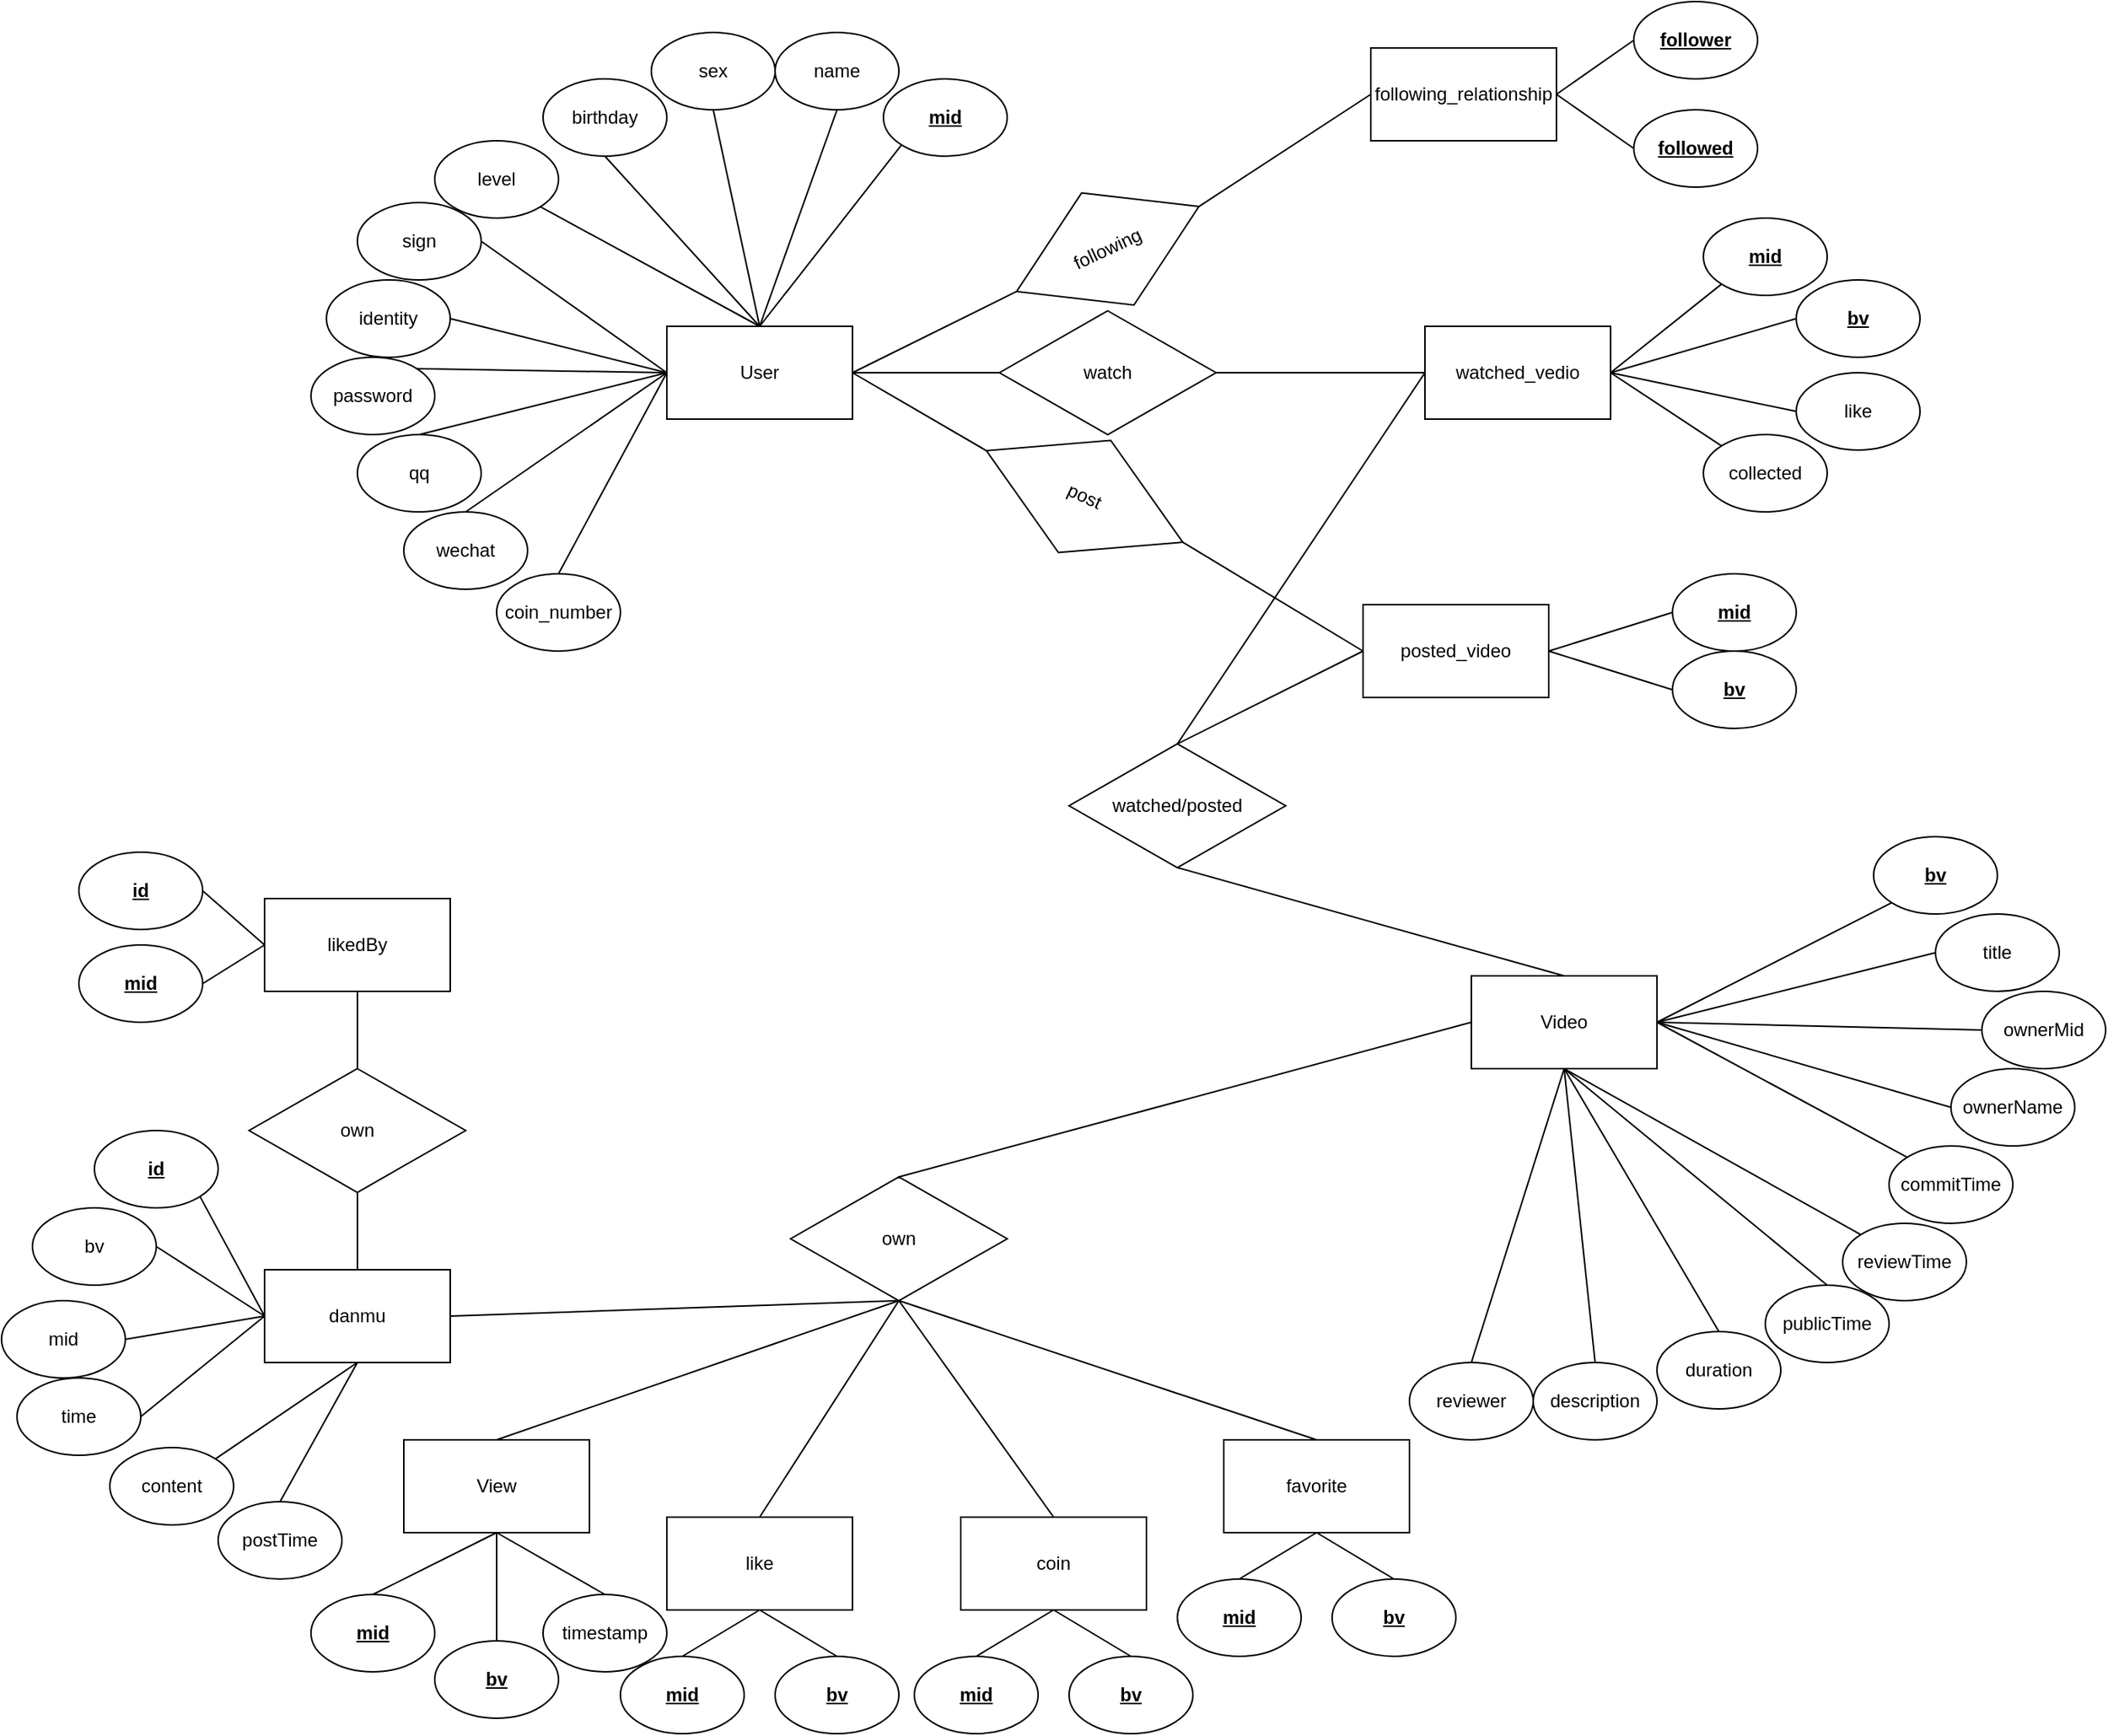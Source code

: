 <mxfile version="22.1.7" type="github">
  <diagram id="R2lEEEUBdFMjLlhIrx00" name="Page-1">
    <mxGraphModel dx="2311" dy="1730" grid="1" gridSize="10" guides="1" tooltips="1" connect="1" arrows="1" fold="1" page="1" pageScale="1" pageWidth="850" pageHeight="1100" math="0" shadow="0" extFonts="Permanent Marker^https://fonts.googleapis.com/css?family=Permanent+Marker">
      <root>
        <mxCell id="0" />
        <mxCell id="1" parent="0" />
        <mxCell id="bVzP4BpmjJLJU32e2Kec-34" value="User" style="rounded=0;whiteSpace=wrap;html=1;" parent="1" vertex="1">
          <mxGeometry x="130" y="160" width="120" height="60" as="geometry" />
        </mxCell>
        <mxCell id="bVzP4BpmjJLJU32e2Kec-35" value="&lt;b&gt;&lt;u&gt;mid&lt;/u&gt;&lt;/b&gt;" style="ellipse;whiteSpace=wrap;html=1;" parent="1" vertex="1">
          <mxGeometry x="270" width="80" height="50" as="geometry" />
        </mxCell>
        <mxCell id="bVzP4BpmjJLJU32e2Kec-36" value="sex" style="ellipse;whiteSpace=wrap;html=1;" parent="1" vertex="1">
          <mxGeometry x="120" y="-30" width="80" height="50" as="geometry" />
        </mxCell>
        <mxCell id="bVzP4BpmjJLJU32e2Kec-37" value="birthday" style="ellipse;whiteSpace=wrap;html=1;" parent="1" vertex="1">
          <mxGeometry x="50" width="80" height="50" as="geometry" />
        </mxCell>
        <mxCell id="bVzP4BpmjJLJU32e2Kec-39" value="level" style="ellipse;whiteSpace=wrap;html=1;" parent="1" vertex="1">
          <mxGeometry x="-20" y="40" width="80" height="50" as="geometry" />
        </mxCell>
        <mxCell id="bVzP4BpmjJLJU32e2Kec-40" value="sign" style="ellipse;whiteSpace=wrap;html=1;" parent="1" vertex="1">
          <mxGeometry x="-70" y="80" width="80" height="50" as="geometry" />
        </mxCell>
        <mxCell id="bVzP4BpmjJLJU32e2Kec-42" value="identity" style="ellipse;whiteSpace=wrap;html=1;" parent="1" vertex="1">
          <mxGeometry x="-90" y="130" width="80" height="50" as="geometry" />
        </mxCell>
        <mxCell id="bVzP4BpmjJLJU32e2Kec-43" value="password" style="ellipse;whiteSpace=wrap;html=1;" parent="1" vertex="1">
          <mxGeometry x="-100" y="180" width="80" height="50" as="geometry" />
        </mxCell>
        <mxCell id="bVzP4BpmjJLJU32e2Kec-44" value="name" style="ellipse;whiteSpace=wrap;html=1;" parent="1" vertex="1">
          <mxGeometry x="200" y="-30" width="80" height="50" as="geometry" />
        </mxCell>
        <mxCell id="bVzP4BpmjJLJU32e2Kec-45" value="qq" style="ellipse;whiteSpace=wrap;html=1;" parent="1" vertex="1">
          <mxGeometry x="-70" y="230" width="80" height="50" as="geometry" />
        </mxCell>
        <mxCell id="bVzP4BpmjJLJU32e2Kec-46" value="" style="endArrow=none;html=1;rounded=0;exitX=0.5;exitY=0;exitDx=0;exitDy=0;entryX=0;entryY=1;entryDx=0;entryDy=0;" parent="1" source="bVzP4BpmjJLJU32e2Kec-34" target="bVzP4BpmjJLJU32e2Kec-35" edge="1">
          <mxGeometry width="50" height="50" relative="1" as="geometry">
            <mxPoint x="210" y="120" as="sourcePoint" />
            <mxPoint x="260" y="70" as="targetPoint" />
          </mxGeometry>
        </mxCell>
        <mxCell id="bVzP4BpmjJLJU32e2Kec-47" value="" style="endArrow=none;html=1;rounded=0;entryX=0.5;entryY=1;entryDx=0;entryDy=0;exitX=0.5;exitY=0;exitDx=0;exitDy=0;" parent="1" source="bVzP4BpmjJLJU32e2Kec-34" target="bVzP4BpmjJLJU32e2Kec-36" edge="1">
          <mxGeometry width="50" height="50" relative="1" as="geometry">
            <mxPoint x="180" y="150" as="sourcePoint" />
            <mxPoint x="270" y="80" as="targetPoint" />
          </mxGeometry>
        </mxCell>
        <mxCell id="bVzP4BpmjJLJU32e2Kec-48" value="" style="endArrow=none;html=1;rounded=0;exitX=0.5;exitY=0;exitDx=0;exitDy=0;entryX=0.5;entryY=1;entryDx=0;entryDy=0;" parent="1" source="bVzP4BpmjJLJU32e2Kec-34" target="bVzP4BpmjJLJU32e2Kec-37" edge="1">
          <mxGeometry width="50" height="50" relative="1" as="geometry">
            <mxPoint x="200" y="170" as="sourcePoint" />
            <mxPoint x="280" y="90" as="targetPoint" />
          </mxGeometry>
        </mxCell>
        <mxCell id="bVzP4BpmjJLJU32e2Kec-49" value="" style="endArrow=none;html=1;rounded=0;entryX=1;entryY=1;entryDx=0;entryDy=0;exitX=0.5;exitY=0;exitDx=0;exitDy=0;" parent="1" source="bVzP4BpmjJLJU32e2Kec-34" target="bVzP4BpmjJLJU32e2Kec-39" edge="1">
          <mxGeometry width="50" height="50" relative="1" as="geometry">
            <mxPoint x="180" y="150" as="sourcePoint" />
            <mxPoint x="290" y="100" as="targetPoint" />
          </mxGeometry>
        </mxCell>
        <mxCell id="bVzP4BpmjJLJU32e2Kec-50" value="" style="endArrow=none;html=1;rounded=0;exitX=0;exitY=0.5;exitDx=0;exitDy=0;entryX=1;entryY=0.5;entryDx=0;entryDy=0;" parent="1" source="bVzP4BpmjJLJU32e2Kec-34" target="bVzP4BpmjJLJU32e2Kec-40" edge="1">
          <mxGeometry width="50" height="50" relative="1" as="geometry">
            <mxPoint x="220" y="190" as="sourcePoint" />
            <mxPoint x="300" y="110" as="targetPoint" />
          </mxGeometry>
        </mxCell>
        <mxCell id="bVzP4BpmjJLJU32e2Kec-52" value="" style="endArrow=none;html=1;rounded=0;exitX=1;exitY=0.5;exitDx=0;exitDy=0;entryX=0;entryY=0.5;entryDx=0;entryDy=0;" parent="1" source="bVzP4BpmjJLJU32e2Kec-42" target="bVzP4BpmjJLJU32e2Kec-34" edge="1">
          <mxGeometry width="50" height="50" relative="1" as="geometry">
            <mxPoint x="240" y="210" as="sourcePoint" />
            <mxPoint x="320" y="130" as="targetPoint" />
          </mxGeometry>
        </mxCell>
        <mxCell id="bVzP4BpmjJLJU32e2Kec-53" value="" style="endArrow=none;html=1;rounded=0;exitX=1;exitY=0;exitDx=0;exitDy=0;entryX=0;entryY=0.5;entryDx=0;entryDy=0;" parent="1" source="bVzP4BpmjJLJU32e2Kec-43" target="bVzP4BpmjJLJU32e2Kec-34" edge="1">
          <mxGeometry width="50" height="50" relative="1" as="geometry">
            <mxPoint x="250" y="220" as="sourcePoint" />
            <mxPoint x="330" y="140" as="targetPoint" />
          </mxGeometry>
        </mxCell>
        <mxCell id="bVzP4BpmjJLJU32e2Kec-54" value="" style="endArrow=none;html=1;rounded=0;exitX=0.5;exitY=1;exitDx=0;exitDy=0;entryX=0.5;entryY=0;entryDx=0;entryDy=0;" parent="1" source="bVzP4BpmjJLJU32e2Kec-44" target="bVzP4BpmjJLJU32e2Kec-34" edge="1">
          <mxGeometry width="50" height="50" relative="1" as="geometry">
            <mxPoint x="260" y="230" as="sourcePoint" />
            <mxPoint x="180" y="150" as="targetPoint" />
          </mxGeometry>
        </mxCell>
        <mxCell id="bVzP4BpmjJLJU32e2Kec-55" value="" style="endArrow=none;html=1;rounded=0;exitX=0.5;exitY=0;exitDx=0;exitDy=0;entryX=0;entryY=0.5;entryDx=0;entryDy=0;" parent="1" source="bVzP4BpmjJLJU32e2Kec-45" target="bVzP4BpmjJLJU32e2Kec-34" edge="1">
          <mxGeometry width="50" height="50" relative="1" as="geometry">
            <mxPoint x="270" y="240" as="sourcePoint" />
            <mxPoint x="350" y="160" as="targetPoint" />
          </mxGeometry>
        </mxCell>
        <mxCell id="bVzP4BpmjJLJU32e2Kec-56" value="wechat" style="ellipse;whiteSpace=wrap;html=1;" parent="1" vertex="1">
          <mxGeometry x="-40" y="280" width="80" height="50" as="geometry" />
        </mxCell>
        <mxCell id="bVzP4BpmjJLJU32e2Kec-58" value="" style="endArrow=none;html=1;rounded=0;exitX=0.5;exitY=0;exitDx=0;exitDy=0;entryX=0;entryY=0.5;entryDx=0;entryDy=0;" parent="1" source="bVzP4BpmjJLJU32e2Kec-56" target="bVzP4BpmjJLJU32e2Kec-34" edge="1">
          <mxGeometry width="50" height="50" relative="1" as="geometry">
            <mxPoint y="290" as="sourcePoint" />
            <mxPoint x="130" y="190" as="targetPoint" />
          </mxGeometry>
        </mxCell>
        <mxCell id="bVzP4BpmjJLJU32e2Kec-73" value="coin_number" style="ellipse;whiteSpace=wrap;html=1;" parent="1" vertex="1">
          <mxGeometry x="20" y="320" width="80" height="50" as="geometry" />
        </mxCell>
        <mxCell id="bVzP4BpmjJLJU32e2Kec-92" value="" style="endArrow=none;html=1;rounded=0;entryX=0.5;entryY=0;entryDx=0;entryDy=0;exitX=0;exitY=0.5;exitDx=0;exitDy=0;" parent="1" source="bVzP4BpmjJLJU32e2Kec-34" target="bVzP4BpmjJLJU32e2Kec-73" edge="1">
          <mxGeometry width="50" height="50" relative="1" as="geometry">
            <mxPoint x="150" y="240" as="sourcePoint" />
            <mxPoint x="300" y="360" as="targetPoint" />
          </mxGeometry>
        </mxCell>
        <mxCell id="bVzP4BpmjJLJU32e2Kec-101" value="following" style="rhombus;whiteSpace=wrap;html=1;rotation=-25;" parent="1" vertex="1">
          <mxGeometry x="350" y="70" width="130" height="80" as="geometry" />
        </mxCell>
        <mxCell id="bVzP4BpmjJLJU32e2Kec-102" value="" style="endArrow=none;html=1;rounded=0;entryX=0;entryY=0.5;entryDx=0;entryDy=0;exitX=1;exitY=0.5;exitDx=0;exitDy=0;" parent="1" source="bVzP4BpmjJLJU32e2Kec-34" target="bVzP4BpmjJLJU32e2Kec-101" edge="1">
          <mxGeometry width="50" height="50" relative="1" as="geometry">
            <mxPoint x="340" y="340" as="sourcePoint" />
            <mxPoint x="390" y="290" as="targetPoint" />
          </mxGeometry>
        </mxCell>
        <mxCell id="bVzP4BpmjJLJU32e2Kec-120" value="Video" style="rounded=0;whiteSpace=wrap;html=1;" parent="1" vertex="1">
          <mxGeometry x="650" y="580" width="120" height="60" as="geometry" />
        </mxCell>
        <mxCell id="bVzP4BpmjJLJU32e2Kec-121" value="&lt;b&gt;&lt;u&gt;bv&lt;/u&gt;&lt;/b&gt;" style="ellipse;whiteSpace=wrap;html=1;" parent="1" vertex="1">
          <mxGeometry x="910" y="490" width="80" height="50" as="geometry" />
        </mxCell>
        <mxCell id="bVzP4BpmjJLJU32e2Kec-122" value="ownerMid" style="ellipse;whiteSpace=wrap;html=1;" parent="1" vertex="1">
          <mxGeometry x="980" y="590" width="80" height="50" as="geometry" />
        </mxCell>
        <mxCell id="bVzP4BpmjJLJU32e2Kec-123" value="ownerName" style="ellipse;whiteSpace=wrap;html=1;" parent="1" vertex="1">
          <mxGeometry x="960" y="640" width="80" height="50" as="geometry" />
        </mxCell>
        <mxCell id="bVzP4BpmjJLJU32e2Kec-124" value="commitTime" style="ellipse;whiteSpace=wrap;html=1;" parent="1" vertex="1">
          <mxGeometry x="920" y="690" width="80" height="50" as="geometry" />
        </mxCell>
        <mxCell id="bVzP4BpmjJLJU32e2Kec-125" value="reviewTime" style="ellipse;whiteSpace=wrap;html=1;" parent="1" vertex="1">
          <mxGeometry x="890" y="740" width="80" height="50" as="geometry" />
        </mxCell>
        <mxCell id="bVzP4BpmjJLJU32e2Kec-126" value="publicTime" style="ellipse;whiteSpace=wrap;html=1;" parent="1" vertex="1">
          <mxGeometry x="840" y="780" width="80" height="50" as="geometry" />
        </mxCell>
        <mxCell id="bVzP4BpmjJLJU32e2Kec-128" value="title" style="ellipse;whiteSpace=wrap;html=1;" parent="1" vertex="1">
          <mxGeometry x="950" y="540" width="80" height="50" as="geometry" />
        </mxCell>
        <mxCell id="bVzP4BpmjJLJU32e2Kec-130" value="" style="endArrow=none;html=1;rounded=0;exitX=1;exitY=0.5;exitDx=0;exitDy=0;entryX=0;entryY=1;entryDx=0;entryDy=0;" parent="1" source="bVzP4BpmjJLJU32e2Kec-120" target="bVzP4BpmjJLJU32e2Kec-121" edge="1">
          <mxGeometry width="50" height="50" relative="1" as="geometry">
            <mxPoint x="730" y="540" as="sourcePoint" />
            <mxPoint x="780" y="490" as="targetPoint" />
          </mxGeometry>
        </mxCell>
        <mxCell id="bVzP4BpmjJLJU32e2Kec-131" value="" style="endArrow=none;html=1;rounded=0;entryX=0;entryY=0.5;entryDx=0;entryDy=0;exitX=1;exitY=0.5;exitDx=0;exitDy=0;" parent="1" source="bVzP4BpmjJLJU32e2Kec-120" target="bVzP4BpmjJLJU32e2Kec-122" edge="1">
          <mxGeometry width="50" height="50" relative="1" as="geometry">
            <mxPoint x="700" y="570" as="sourcePoint" />
            <mxPoint x="790" y="500" as="targetPoint" />
          </mxGeometry>
        </mxCell>
        <mxCell id="bVzP4BpmjJLJU32e2Kec-132" value="" style="endArrow=none;html=1;rounded=0;exitX=1;exitY=0.5;exitDx=0;exitDy=0;entryX=0;entryY=0.5;entryDx=0;entryDy=0;" parent="1" source="bVzP4BpmjJLJU32e2Kec-120" target="bVzP4BpmjJLJU32e2Kec-123" edge="1">
          <mxGeometry width="50" height="50" relative="1" as="geometry">
            <mxPoint x="720" y="590" as="sourcePoint" />
            <mxPoint x="800" y="510" as="targetPoint" />
          </mxGeometry>
        </mxCell>
        <mxCell id="bVzP4BpmjJLJU32e2Kec-133" value="" style="endArrow=none;html=1;rounded=0;entryX=0;entryY=0;entryDx=0;entryDy=0;exitX=1;exitY=0.5;exitDx=0;exitDy=0;" parent="1" source="bVzP4BpmjJLJU32e2Kec-120" target="bVzP4BpmjJLJU32e2Kec-124" edge="1">
          <mxGeometry width="50" height="50" relative="1" as="geometry">
            <mxPoint x="700" y="570" as="sourcePoint" />
            <mxPoint x="810" y="520" as="targetPoint" />
          </mxGeometry>
        </mxCell>
        <mxCell id="bVzP4BpmjJLJU32e2Kec-134" value="" style="endArrow=none;html=1;rounded=0;exitX=0.5;exitY=1;exitDx=0;exitDy=0;entryX=0;entryY=0;entryDx=0;entryDy=0;" parent="1" source="bVzP4BpmjJLJU32e2Kec-120" target="bVzP4BpmjJLJU32e2Kec-125" edge="1">
          <mxGeometry width="50" height="50" relative="1" as="geometry">
            <mxPoint x="740" y="610" as="sourcePoint" />
            <mxPoint x="820" y="530" as="targetPoint" />
          </mxGeometry>
        </mxCell>
        <mxCell id="bVzP4BpmjJLJU32e2Kec-135" value="" style="endArrow=none;html=1;rounded=0;exitX=0.5;exitY=0;exitDx=0;exitDy=0;entryX=0.5;entryY=1;entryDx=0;entryDy=0;" parent="1" source="bVzP4BpmjJLJU32e2Kec-126" target="bVzP4BpmjJLJU32e2Kec-120" edge="1">
          <mxGeometry width="50" height="50" relative="1" as="geometry">
            <mxPoint x="760" y="630" as="sourcePoint" />
            <mxPoint x="840" y="550" as="targetPoint" />
          </mxGeometry>
        </mxCell>
        <mxCell id="bVzP4BpmjJLJU32e2Kec-137" value="" style="endArrow=none;html=1;rounded=0;exitX=0;exitY=0.5;exitDx=0;exitDy=0;entryX=1;entryY=0.5;entryDx=0;entryDy=0;" parent="1" source="bVzP4BpmjJLJU32e2Kec-128" target="bVzP4BpmjJLJU32e2Kec-120" edge="1">
          <mxGeometry width="50" height="50" relative="1" as="geometry">
            <mxPoint x="780" y="650" as="sourcePoint" />
            <mxPoint x="700" y="570" as="targetPoint" />
          </mxGeometry>
        </mxCell>
        <mxCell id="bVzP4BpmjJLJU32e2Kec-141" value="reviewer" style="ellipse;whiteSpace=wrap;html=1;" parent="1" vertex="1">
          <mxGeometry x="610" y="830" width="80" height="50" as="geometry" />
        </mxCell>
        <mxCell id="bVzP4BpmjJLJU32e2Kec-144" value="description" style="ellipse;whiteSpace=wrap;html=1;" parent="1" vertex="1">
          <mxGeometry x="690" y="830" width="80" height="50" as="geometry" />
        </mxCell>
        <mxCell id="bVzP4BpmjJLJU32e2Kec-145" value="duration" style="ellipse;whiteSpace=wrap;html=1;" parent="1" vertex="1">
          <mxGeometry x="770" y="810" width="80" height="50" as="geometry" />
        </mxCell>
        <mxCell id="bVzP4BpmjJLJU32e2Kec-146" value="" style="endArrow=none;html=1;rounded=0;entryX=0.5;entryY=0;entryDx=0;entryDy=0;exitX=0.5;exitY=1;exitDx=0;exitDy=0;" parent="1" source="bVzP4BpmjJLJU32e2Kec-120" target="bVzP4BpmjJLJU32e2Kec-144" edge="1">
          <mxGeometry width="50" height="50" relative="1" as="geometry">
            <mxPoint x="1150" y="870" as="sourcePoint" />
            <mxPoint x="1080" y="800" as="targetPoint" />
          </mxGeometry>
        </mxCell>
        <mxCell id="bVzP4BpmjJLJU32e2Kec-149" value="" style="endArrow=none;html=1;rounded=0;entryX=0.5;entryY=0;entryDx=0;entryDy=0;exitX=0.5;exitY=1;exitDx=0;exitDy=0;" parent="1" source="bVzP4BpmjJLJU32e2Kec-120" target="bVzP4BpmjJLJU32e2Kec-141" edge="1">
          <mxGeometry width="50" height="50" relative="1" as="geometry">
            <mxPoint x="670" y="660" as="sourcePoint" />
            <mxPoint x="820" y="780" as="targetPoint" />
          </mxGeometry>
        </mxCell>
        <mxCell id="bVzP4BpmjJLJU32e2Kec-150" value="" style="endArrow=none;html=1;rounded=0;entryX=0.5;entryY=0;entryDx=0;entryDy=0;exitX=0.5;exitY=1;exitDx=0;exitDy=0;" parent="1" source="bVzP4BpmjJLJU32e2Kec-120" target="bVzP4BpmjJLJU32e2Kec-145" edge="1">
          <mxGeometry width="50" height="50" relative="1" as="geometry">
            <mxPoint x="760" y="615" as="sourcePoint" />
            <mxPoint x="900" y="770" as="targetPoint" />
          </mxGeometry>
        </mxCell>
        <mxCell id="bVzP4BpmjJLJU32e2Kec-153" value="coin" style="rounded=0;whiteSpace=wrap;html=1;" parent="1" vertex="1">
          <mxGeometry x="320" y="930" width="120" height="60" as="geometry" />
        </mxCell>
        <mxCell id="bVzP4BpmjJLJU32e2Kec-156" value="&lt;b&gt;&lt;u&gt;bv&lt;/u&gt;&lt;/b&gt;" style="ellipse;whiteSpace=wrap;html=1;" parent="1" vertex="1">
          <mxGeometry x="390" y="1020" width="80" height="50" as="geometry" />
        </mxCell>
        <mxCell id="bVzP4BpmjJLJU32e2Kec-157" value="&lt;b&gt;&lt;u&gt;mid&lt;/u&gt;&lt;/b&gt;" style="ellipse;whiteSpace=wrap;html=1;" parent="1" vertex="1">
          <mxGeometry x="290" y="1020" width="80" height="50" as="geometry" />
        </mxCell>
        <mxCell id="bVzP4BpmjJLJU32e2Kec-158" value="" style="endArrow=none;html=1;rounded=0;entryX=0.5;entryY=1;entryDx=0;entryDy=0;exitX=0.5;exitY=0;exitDx=0;exitDy=0;" parent="1" source="bVzP4BpmjJLJU32e2Kec-157" target="bVzP4BpmjJLJU32e2Kec-153" edge="1">
          <mxGeometry width="50" height="50" relative="1" as="geometry">
            <mxPoint x="420" y="870" as="sourcePoint" />
            <mxPoint x="470" y="820" as="targetPoint" />
          </mxGeometry>
        </mxCell>
        <mxCell id="bVzP4BpmjJLJU32e2Kec-159" value="" style="endArrow=none;html=1;rounded=0;entryX=0.5;entryY=0;entryDx=0;entryDy=0;exitX=0.5;exitY=1;exitDx=0;exitDy=0;" parent="1" source="bVzP4BpmjJLJU32e2Kec-153" target="bVzP4BpmjJLJU32e2Kec-156" edge="1">
          <mxGeometry width="50" height="50" relative="1" as="geometry">
            <mxPoint x="420" y="870" as="sourcePoint" />
            <mxPoint x="470" y="820" as="targetPoint" />
          </mxGeometry>
        </mxCell>
        <mxCell id="bVzP4BpmjJLJU32e2Kec-160" value="like" style="rounded=0;whiteSpace=wrap;html=1;" parent="1" vertex="1">
          <mxGeometry x="130" y="930" width="120" height="60" as="geometry" />
        </mxCell>
        <mxCell id="bVzP4BpmjJLJU32e2Kec-161" value="&lt;b&gt;&lt;u&gt;bv&lt;/u&gt;&lt;/b&gt;" style="ellipse;whiteSpace=wrap;html=1;" parent="1" vertex="1">
          <mxGeometry x="200" y="1020" width="80" height="50" as="geometry" />
        </mxCell>
        <mxCell id="bVzP4BpmjJLJU32e2Kec-162" value="&lt;b&gt;&lt;u&gt;mid&lt;/u&gt;&lt;/b&gt;" style="ellipse;whiteSpace=wrap;html=1;" parent="1" vertex="1">
          <mxGeometry x="100" y="1020" width="80" height="50" as="geometry" />
        </mxCell>
        <mxCell id="bVzP4BpmjJLJU32e2Kec-163" value="" style="endArrow=none;html=1;rounded=0;entryX=0.5;entryY=1;entryDx=0;entryDy=0;exitX=0.5;exitY=0;exitDx=0;exitDy=0;" parent="1" source="bVzP4BpmjJLJU32e2Kec-162" target="bVzP4BpmjJLJU32e2Kec-160" edge="1">
          <mxGeometry width="50" height="50" relative="1" as="geometry">
            <mxPoint x="230" y="870" as="sourcePoint" />
            <mxPoint x="280" y="820" as="targetPoint" />
          </mxGeometry>
        </mxCell>
        <mxCell id="bVzP4BpmjJLJU32e2Kec-164" value="" style="endArrow=none;html=1;rounded=0;entryX=0.5;entryY=0;entryDx=0;entryDy=0;exitX=0.5;exitY=1;exitDx=0;exitDy=0;" parent="1" source="bVzP4BpmjJLJU32e2Kec-160" target="bVzP4BpmjJLJU32e2Kec-161" edge="1">
          <mxGeometry width="50" height="50" relative="1" as="geometry">
            <mxPoint x="230" y="870" as="sourcePoint" />
            <mxPoint x="280" y="820" as="targetPoint" />
          </mxGeometry>
        </mxCell>
        <mxCell id="bVzP4BpmjJLJU32e2Kec-165" value="favorite" style="rounded=0;whiteSpace=wrap;html=1;" parent="1" vertex="1">
          <mxGeometry x="490" y="880" width="120" height="60" as="geometry" />
        </mxCell>
        <mxCell id="bVzP4BpmjJLJU32e2Kec-166" value="&lt;b&gt;&lt;u&gt;bv&lt;/u&gt;&lt;/b&gt;" style="ellipse;whiteSpace=wrap;html=1;" parent="1" vertex="1">
          <mxGeometry x="560" y="970" width="80" height="50" as="geometry" />
        </mxCell>
        <mxCell id="bVzP4BpmjJLJU32e2Kec-167" value="&lt;b&gt;&lt;u&gt;mid&lt;/u&gt;&lt;/b&gt;" style="ellipse;whiteSpace=wrap;html=1;" parent="1" vertex="1">
          <mxGeometry x="460" y="970" width="80" height="50" as="geometry" />
        </mxCell>
        <mxCell id="bVzP4BpmjJLJU32e2Kec-168" value="" style="endArrow=none;html=1;rounded=0;entryX=0.5;entryY=1;entryDx=0;entryDy=0;exitX=0.5;exitY=0;exitDx=0;exitDy=0;" parent="1" source="bVzP4BpmjJLJU32e2Kec-167" target="bVzP4BpmjJLJU32e2Kec-165" edge="1">
          <mxGeometry width="50" height="50" relative="1" as="geometry">
            <mxPoint x="590" y="820" as="sourcePoint" />
            <mxPoint x="640" y="770" as="targetPoint" />
          </mxGeometry>
        </mxCell>
        <mxCell id="bVzP4BpmjJLJU32e2Kec-169" value="" style="endArrow=none;html=1;rounded=0;entryX=0.5;entryY=0;entryDx=0;entryDy=0;exitX=0.5;exitY=1;exitDx=0;exitDy=0;" parent="1" source="bVzP4BpmjJLJU32e2Kec-165" target="bVzP4BpmjJLJU32e2Kec-166" edge="1">
          <mxGeometry width="50" height="50" relative="1" as="geometry">
            <mxPoint x="590" y="820" as="sourcePoint" />
            <mxPoint x="640" y="770" as="targetPoint" />
          </mxGeometry>
        </mxCell>
        <mxCell id="bVzP4BpmjJLJU32e2Kec-170" value="own" style="rhombus;whiteSpace=wrap;html=1;" parent="1" vertex="1">
          <mxGeometry x="210" y="710" width="140" height="80" as="geometry" />
        </mxCell>
        <mxCell id="bVzP4BpmjJLJU32e2Kec-171" value="" style="endArrow=none;html=1;rounded=0;exitX=0.5;exitY=0;exitDx=0;exitDy=0;entryX=0.5;entryY=1;entryDx=0;entryDy=0;" parent="1" source="bVzP4BpmjJLJU32e2Kec-160" target="bVzP4BpmjJLJU32e2Kec-170" edge="1">
          <mxGeometry width="50" height="50" relative="1" as="geometry">
            <mxPoint x="310" y="650" as="sourcePoint" />
            <mxPoint x="360" y="600" as="targetPoint" />
          </mxGeometry>
        </mxCell>
        <mxCell id="bVzP4BpmjJLJU32e2Kec-172" value="" style="endArrow=none;html=1;rounded=0;exitX=0.5;exitY=0;exitDx=0;exitDy=0;entryX=0.5;entryY=1;entryDx=0;entryDy=0;" parent="1" source="bVzP4BpmjJLJU32e2Kec-153" target="bVzP4BpmjJLJU32e2Kec-170" edge="1">
          <mxGeometry width="50" height="50" relative="1" as="geometry">
            <mxPoint x="90" y="870" as="sourcePoint" />
            <mxPoint x="290" y="800" as="targetPoint" />
          </mxGeometry>
        </mxCell>
        <mxCell id="bVzP4BpmjJLJU32e2Kec-173" value="" style="endArrow=none;html=1;rounded=0;exitX=0.5;exitY=0;exitDx=0;exitDy=0;entryX=0.5;entryY=1;entryDx=0;entryDy=0;" parent="1" source="bVzP4BpmjJLJU32e2Kec-165" target="bVzP4BpmjJLJU32e2Kec-170" edge="1">
          <mxGeometry width="50" height="50" relative="1" as="geometry">
            <mxPoint x="100" y="880" as="sourcePoint" />
            <mxPoint x="300" y="810" as="targetPoint" />
          </mxGeometry>
        </mxCell>
        <mxCell id="bVzP4BpmjJLJU32e2Kec-174" value="" style="endArrow=none;html=1;rounded=0;exitX=0.5;exitY=0;exitDx=0;exitDy=0;entryX=0;entryY=0.5;entryDx=0;entryDy=0;" parent="1" source="bVzP4BpmjJLJU32e2Kec-170" target="bVzP4BpmjJLJU32e2Kec-120" edge="1">
          <mxGeometry width="50" height="50" relative="1" as="geometry">
            <mxPoint x="510" y="870" as="sourcePoint" />
            <mxPoint x="290" y="800" as="targetPoint" />
          </mxGeometry>
        </mxCell>
        <mxCell id="bVzP4BpmjJLJU32e2Kec-187" value="View" style="rounded=0;whiteSpace=wrap;html=1;" parent="1" vertex="1">
          <mxGeometry x="-40" y="880" width="120" height="60" as="geometry" />
        </mxCell>
        <mxCell id="bVzP4BpmjJLJU32e2Kec-188" value="&lt;u&gt;&lt;b&gt;bv&lt;/b&gt;&lt;/u&gt;" style="ellipse;whiteSpace=wrap;html=1;" parent="1" vertex="1">
          <mxGeometry x="-20" y="1010" width="80" height="50" as="geometry" />
        </mxCell>
        <mxCell id="bVzP4BpmjJLJU32e2Kec-189" value="&lt;u&gt;&lt;b&gt;mid&lt;/b&gt;&lt;/u&gt;" style="ellipse;whiteSpace=wrap;html=1;" parent="1" vertex="1">
          <mxGeometry x="-100" y="980" width="80" height="50" as="geometry" />
        </mxCell>
        <mxCell id="bVzP4BpmjJLJU32e2Kec-190" value="" style="endArrow=none;html=1;rounded=0;entryX=0.5;entryY=1;entryDx=0;entryDy=0;exitX=0.5;exitY=0;exitDx=0;exitDy=0;" parent="1" source="bVzP4BpmjJLJU32e2Kec-189" target="bVzP4BpmjJLJU32e2Kec-187" edge="1">
          <mxGeometry width="50" height="50" relative="1" as="geometry">
            <mxPoint x="60" y="820" as="sourcePoint" />
            <mxPoint x="110" y="770" as="targetPoint" />
          </mxGeometry>
        </mxCell>
        <mxCell id="bVzP4BpmjJLJU32e2Kec-191" value="" style="endArrow=none;html=1;rounded=0;entryX=0.5;entryY=0;entryDx=0;entryDy=0;exitX=0.5;exitY=1;exitDx=0;exitDy=0;" parent="1" source="bVzP4BpmjJLJU32e2Kec-187" target="bVzP4BpmjJLJU32e2Kec-188" edge="1">
          <mxGeometry width="50" height="50" relative="1" as="geometry">
            <mxPoint x="60" y="820" as="sourcePoint" />
            <mxPoint x="110" y="770" as="targetPoint" />
          </mxGeometry>
        </mxCell>
        <mxCell id="bVzP4BpmjJLJU32e2Kec-192" value="" style="endArrow=none;html=1;rounded=0;exitX=0.5;exitY=0;exitDx=0;exitDy=0;entryX=0.5;entryY=1;entryDx=0;entryDy=0;" parent="1" source="bVzP4BpmjJLJU32e2Kec-187" target="bVzP4BpmjJLJU32e2Kec-170" edge="1">
          <mxGeometry width="50" height="50" relative="1" as="geometry">
            <mxPoint x="560" y="890" as="sourcePoint" />
            <mxPoint x="290" y="800" as="targetPoint" />
          </mxGeometry>
        </mxCell>
        <mxCell id="bVzP4BpmjJLJU32e2Kec-193" value="timestamp" style="ellipse;whiteSpace=wrap;html=1;" parent="1" vertex="1">
          <mxGeometry x="50" y="980" width="80" height="50" as="geometry" />
        </mxCell>
        <mxCell id="bVzP4BpmjJLJU32e2Kec-194" value="" style="endArrow=none;html=1;rounded=0;entryX=0.5;entryY=0;entryDx=0;entryDy=0;exitX=0.5;exitY=1;exitDx=0;exitDy=0;" parent="1" source="bVzP4BpmjJLJU32e2Kec-187" target="bVzP4BpmjJLJU32e2Kec-193" edge="1">
          <mxGeometry width="50" height="50" relative="1" as="geometry">
            <mxPoint x="30" y="950" as="sourcePoint" />
            <mxPoint x="30" y="1020" as="targetPoint" />
          </mxGeometry>
        </mxCell>
        <mxCell id="bVzP4BpmjJLJU32e2Kec-195" value="watched_vedio" style="rounded=0;whiteSpace=wrap;html=1;" parent="1" vertex="1">
          <mxGeometry x="620" y="160" width="120" height="60" as="geometry" />
        </mxCell>
        <mxCell id="bVzP4BpmjJLJU32e2Kec-196" value="&lt;b&gt;&lt;u&gt;bv&lt;/u&gt;&lt;/b&gt;" style="ellipse;whiteSpace=wrap;html=1;" parent="1" vertex="1">
          <mxGeometry x="860" y="130" width="80" height="50" as="geometry" />
        </mxCell>
        <mxCell id="bVzP4BpmjJLJU32e2Kec-197" value="&lt;b&gt;&lt;u&gt;mid&lt;/u&gt;&lt;/b&gt;" style="ellipse;whiteSpace=wrap;html=1;" parent="1" vertex="1">
          <mxGeometry x="800" y="90" width="80" height="50" as="geometry" />
        </mxCell>
        <mxCell id="bVzP4BpmjJLJU32e2Kec-198" value="" style="endArrow=none;html=1;rounded=0;entryX=0;entryY=1;entryDx=0;entryDy=0;exitX=1;exitY=0.5;exitDx=0;exitDy=0;" parent="1" source="bVzP4BpmjJLJU32e2Kec-195" target="bVzP4BpmjJLJU32e2Kec-197" edge="1">
          <mxGeometry width="50" height="50" relative="1" as="geometry">
            <mxPoint x="220" y="140" as="sourcePoint" />
            <mxPoint x="410" y="270" as="targetPoint" />
          </mxGeometry>
        </mxCell>
        <mxCell id="bVzP4BpmjJLJU32e2Kec-199" value="" style="endArrow=none;html=1;rounded=0;entryX=0;entryY=0.5;entryDx=0;entryDy=0;exitX=1;exitY=0.5;exitDx=0;exitDy=0;" parent="1" source="bVzP4BpmjJLJU32e2Kec-195" target="bVzP4BpmjJLJU32e2Kec-196" edge="1">
          <mxGeometry width="50" height="50" relative="1" as="geometry">
            <mxPoint x="750" y="110" as="sourcePoint" />
            <mxPoint x="800" y="65" as="targetPoint" />
          </mxGeometry>
        </mxCell>
        <mxCell id="bVzP4BpmjJLJU32e2Kec-205" value="following_relationship" style="rounded=0;whiteSpace=wrap;html=1;" parent="1" vertex="1">
          <mxGeometry x="585" y="-20" width="120" height="60" as="geometry" />
        </mxCell>
        <mxCell id="bVzP4BpmjJLJU32e2Kec-206" value="&lt;b&gt;&lt;u&gt;followed&lt;/u&gt;&lt;/b&gt;" style="ellipse;whiteSpace=wrap;html=1;" parent="1" vertex="1">
          <mxGeometry x="755" y="20" width="80" height="50" as="geometry" />
        </mxCell>
        <mxCell id="bVzP4BpmjJLJU32e2Kec-207" value="&lt;b&gt;&lt;u&gt;follower&lt;/u&gt;&lt;/b&gt;" style="ellipse;whiteSpace=wrap;html=1;" parent="1" vertex="1">
          <mxGeometry x="755" y="-50" width="80" height="50" as="geometry" />
        </mxCell>
        <mxCell id="bVzP4BpmjJLJU32e2Kec-208" value="" style="endArrow=none;html=1;rounded=0;entryX=0;entryY=0.5;entryDx=0;entryDy=0;exitX=1;exitY=0.5;exitDx=0;exitDy=0;" parent="1" source="bVzP4BpmjJLJU32e2Kec-205" target="bVzP4BpmjJLJU32e2Kec-207" edge="1">
          <mxGeometry width="50" height="50" relative="1" as="geometry">
            <mxPoint x="185" y="40" as="sourcePoint" />
            <mxPoint x="375" y="170" as="targetPoint" />
          </mxGeometry>
        </mxCell>
        <mxCell id="bVzP4BpmjJLJU32e2Kec-209" value="" style="endArrow=none;html=1;rounded=0;entryX=0;entryY=0.5;entryDx=0;entryDy=0;exitX=1;exitY=0.5;exitDx=0;exitDy=0;" parent="1" source="bVzP4BpmjJLJU32e2Kec-205" target="bVzP4BpmjJLJU32e2Kec-206" edge="1">
          <mxGeometry width="50" height="50" relative="1" as="geometry">
            <mxPoint x="715" y="10" as="sourcePoint" />
            <mxPoint x="765" y="-35" as="targetPoint" />
          </mxGeometry>
        </mxCell>
        <mxCell id="bVzP4BpmjJLJU32e2Kec-211" value="" style="endArrow=none;html=1;rounded=0;entryX=1;entryY=0.5;entryDx=0;entryDy=0;exitX=0;exitY=0.5;exitDx=0;exitDy=0;" parent="1" source="bVzP4BpmjJLJU32e2Kec-205" target="bVzP4BpmjJLJU32e2Kec-101" edge="1">
          <mxGeometry width="50" height="50" relative="1" as="geometry">
            <mxPoint x="610" y="210" as="sourcePoint" />
            <mxPoint x="510" y="210" as="targetPoint" />
          </mxGeometry>
        </mxCell>
        <mxCell id="bVzP4BpmjJLJU32e2Kec-212" value="" style="endArrow=none;html=1;rounded=0;exitX=0;exitY=0.5;exitDx=0;exitDy=0;entryX=1;entryY=0.5;entryDx=0;entryDy=0;" parent="1" source="bVzP4BpmjJLJU32e2Kec-195" target="bVzP4BpmjJLJU32e2Kec-223" edge="1">
          <mxGeometry width="50" height="50" relative="1" as="geometry">
            <mxPoint x="620" y="220" as="sourcePoint" />
            <mxPoint x="500" y="210" as="targetPoint" />
          </mxGeometry>
        </mxCell>
        <mxCell id="bVzP4BpmjJLJU32e2Kec-213" value="posted_video" style="rounded=0;whiteSpace=wrap;html=1;" parent="1" vertex="1">
          <mxGeometry x="580" y="340" width="120" height="60" as="geometry" />
        </mxCell>
        <mxCell id="bVzP4BpmjJLJU32e2Kec-214" value="&lt;b&gt;&lt;u&gt;bv&lt;/u&gt;&lt;/b&gt;" style="ellipse;whiteSpace=wrap;html=1;" parent="1" vertex="1">
          <mxGeometry x="780" y="370" width="80" height="50" as="geometry" />
        </mxCell>
        <mxCell id="bVzP4BpmjJLJU32e2Kec-215" value="&lt;b&gt;&lt;u&gt;mid&lt;/u&gt;&lt;/b&gt;" style="ellipse;whiteSpace=wrap;html=1;" parent="1" vertex="1">
          <mxGeometry x="780" y="320" width="80" height="50" as="geometry" />
        </mxCell>
        <mxCell id="bVzP4BpmjJLJU32e2Kec-216" value="" style="endArrow=none;html=1;rounded=0;entryX=0;entryY=0.5;entryDx=0;entryDy=0;exitX=1;exitY=0.5;exitDx=0;exitDy=0;" parent="1" source="bVzP4BpmjJLJU32e2Kec-213" target="bVzP4BpmjJLJU32e2Kec-215" edge="1">
          <mxGeometry width="50" height="50" relative="1" as="geometry">
            <mxPoint x="180" y="400" as="sourcePoint" />
            <mxPoint x="370" y="530" as="targetPoint" />
          </mxGeometry>
        </mxCell>
        <mxCell id="bVzP4BpmjJLJU32e2Kec-217" value="" style="endArrow=none;html=1;rounded=0;entryX=0;entryY=0.5;entryDx=0;entryDy=0;exitX=1;exitY=0.5;exitDx=0;exitDy=0;" parent="1" source="bVzP4BpmjJLJU32e2Kec-213" target="bVzP4BpmjJLJU32e2Kec-214" edge="1">
          <mxGeometry width="50" height="50" relative="1" as="geometry">
            <mxPoint x="710" y="370" as="sourcePoint" />
            <mxPoint x="760" y="325" as="targetPoint" />
          </mxGeometry>
        </mxCell>
        <mxCell id="bVzP4BpmjJLJU32e2Kec-218" value="" style="endArrow=none;html=1;rounded=0;exitX=0;exitY=0.5;exitDx=0;exitDy=0;entryX=1;entryY=0.5;entryDx=0;entryDy=0;" parent="1" source="bVzP4BpmjJLJU32e2Kec-213" target="bVzP4BpmjJLJU32e2Kec-225" edge="1">
          <mxGeometry width="50" height="50" relative="1" as="geometry">
            <mxPoint x="600" y="-70" as="sourcePoint" />
            <mxPoint x="470" y="270" as="targetPoint" />
          </mxGeometry>
        </mxCell>
        <mxCell id="bVzP4BpmjJLJU32e2Kec-219" value="like" style="ellipse;whiteSpace=wrap;html=1;" parent="1" vertex="1">
          <mxGeometry x="860" y="190" width="80" height="50" as="geometry" />
        </mxCell>
        <mxCell id="bVzP4BpmjJLJU32e2Kec-220" value="" style="endArrow=none;html=1;rounded=0;entryX=0;entryY=0.5;entryDx=0;entryDy=0;exitX=1;exitY=0.5;exitDx=0;exitDy=0;" parent="1" source="bVzP4BpmjJLJU32e2Kec-195" target="bVzP4BpmjJLJU32e2Kec-219" edge="1">
          <mxGeometry width="50" height="50" relative="1" as="geometry">
            <mxPoint x="750" y="200" as="sourcePoint" />
            <mxPoint x="820" y="145" as="targetPoint" />
          </mxGeometry>
        </mxCell>
        <mxCell id="bVzP4BpmjJLJU32e2Kec-221" value="collected" style="ellipse;whiteSpace=wrap;html=1;" parent="1" vertex="1">
          <mxGeometry x="800" y="230" width="80" height="50" as="geometry" />
        </mxCell>
        <mxCell id="bVzP4BpmjJLJU32e2Kec-222" value="" style="endArrow=none;html=1;rounded=0;entryX=0;entryY=0;entryDx=0;entryDy=0;exitX=1;exitY=0.5;exitDx=0;exitDy=0;" parent="1" source="bVzP4BpmjJLJU32e2Kec-195" target="bVzP4BpmjJLJU32e2Kec-221" edge="1">
          <mxGeometry width="50" height="50" relative="1" as="geometry">
            <mxPoint x="750" y="200" as="sourcePoint" />
            <mxPoint x="810" y="125" as="targetPoint" />
          </mxGeometry>
        </mxCell>
        <mxCell id="bVzP4BpmjJLJU32e2Kec-223" value="watch" style="rhombus;whiteSpace=wrap;html=1;rotation=0;" parent="1" vertex="1">
          <mxGeometry x="345" y="150" width="140" height="80" as="geometry" />
        </mxCell>
        <mxCell id="bVzP4BpmjJLJU32e2Kec-224" value="" style="endArrow=none;html=1;rounded=0;exitX=0;exitY=0.5;exitDx=0;exitDy=0;entryX=1;entryY=0.5;entryDx=0;entryDy=0;" parent="1" source="bVzP4BpmjJLJU32e2Kec-223" target="bVzP4BpmjJLJU32e2Kec-34" edge="1">
          <mxGeometry width="50" height="50" relative="1" as="geometry">
            <mxPoint x="630" y="200" as="sourcePoint" />
            <mxPoint x="510" y="200" as="targetPoint" />
          </mxGeometry>
        </mxCell>
        <mxCell id="bVzP4BpmjJLJU32e2Kec-225" value="post" style="rhombus;whiteSpace=wrap;html=1;rotation=25;" parent="1" vertex="1">
          <mxGeometry x="330" y="230" width="140" height="80" as="geometry" />
        </mxCell>
        <mxCell id="bVzP4BpmjJLJU32e2Kec-226" value="" style="endArrow=none;html=1;rounded=0;exitX=0;exitY=0.5;exitDx=0;exitDy=0;entryX=1;entryY=0.5;entryDx=0;entryDy=0;" parent="1" source="bVzP4BpmjJLJU32e2Kec-225" target="bVzP4BpmjJLJU32e2Kec-34" edge="1">
          <mxGeometry width="50" height="50" relative="1" as="geometry">
            <mxPoint x="355" y="200" as="sourcePoint" />
            <mxPoint x="260" y="200" as="targetPoint" />
          </mxGeometry>
        </mxCell>
        <mxCell id="bVzP4BpmjJLJU32e2Kec-228" value="watched/posted" style="rhombus;whiteSpace=wrap;html=1;rotation=0;" parent="1" vertex="1">
          <mxGeometry x="390" y="430" width="140" height="80" as="geometry" />
        </mxCell>
        <mxCell id="bVzP4BpmjJLJU32e2Kec-229" value="" style="endArrow=none;html=1;rounded=0;entryX=0.5;entryY=0;entryDx=0;entryDy=0;exitX=0.5;exitY=1;exitDx=0;exitDy=0;" parent="1" source="bVzP4BpmjJLJU32e2Kec-228" target="bVzP4BpmjJLJU32e2Kec-120" edge="1">
          <mxGeometry width="50" height="50" relative="1" as="geometry">
            <mxPoint x="440" y="480" as="sourcePoint" />
            <mxPoint x="490" y="430" as="targetPoint" />
          </mxGeometry>
        </mxCell>
        <mxCell id="bVzP4BpmjJLJU32e2Kec-230" value="" style="endArrow=none;html=1;rounded=0;entryX=0.5;entryY=0;entryDx=0;entryDy=0;exitX=0;exitY=0.5;exitDx=0;exitDy=0;" parent="1" source="bVzP4BpmjJLJU32e2Kec-195" target="bVzP4BpmjJLJU32e2Kec-228" edge="1">
          <mxGeometry width="50" height="50" relative="1" as="geometry">
            <mxPoint x="520" y="520" as="sourcePoint" />
            <mxPoint x="720" y="590" as="targetPoint" />
          </mxGeometry>
        </mxCell>
        <mxCell id="bVzP4BpmjJLJU32e2Kec-231" value="" style="endArrow=none;html=1;rounded=0;entryX=0.5;entryY=0;entryDx=0;entryDy=0;exitX=0;exitY=0.5;exitDx=0;exitDy=0;" parent="1" source="bVzP4BpmjJLJU32e2Kec-213" target="bVzP4BpmjJLJU32e2Kec-228" edge="1">
          <mxGeometry width="50" height="50" relative="1" as="geometry">
            <mxPoint x="530" y="530" as="sourcePoint" />
            <mxPoint x="730" y="600" as="targetPoint" />
          </mxGeometry>
        </mxCell>
        <mxCell id="bVzP4BpmjJLJU32e2Kec-232" value="danmu" style="rounded=0;whiteSpace=wrap;html=1;" parent="1" vertex="1">
          <mxGeometry x="-130" y="770" width="120" height="60" as="geometry" />
        </mxCell>
        <mxCell id="bVzP4BpmjJLJU32e2Kec-236" value="mid" style="ellipse;whiteSpace=wrap;html=1;" parent="1" vertex="1">
          <mxGeometry x="-300" y="790" width="80" height="50" as="geometry" />
        </mxCell>
        <mxCell id="bVzP4BpmjJLJU32e2Kec-237" value="content" style="ellipse;whiteSpace=wrap;html=1;" parent="1" vertex="1">
          <mxGeometry x="-230" y="885" width="80" height="50" as="geometry" />
        </mxCell>
        <mxCell id="bVzP4BpmjJLJU32e2Kec-238" value="postTime" style="ellipse;whiteSpace=wrap;html=1;" parent="1" vertex="1">
          <mxGeometry x="-160" y="920" width="80" height="50" as="geometry" />
        </mxCell>
        <mxCell id="bVzP4BpmjJLJU32e2Kec-239" value="bv" style="ellipse;whiteSpace=wrap;html=1;" parent="1" vertex="1">
          <mxGeometry x="-280" y="730" width="80" height="50" as="geometry" />
        </mxCell>
        <mxCell id="bVzP4BpmjJLJU32e2Kec-240" value="&lt;b&gt;&lt;u&gt;id&lt;/u&gt;&lt;/b&gt;" style="ellipse;whiteSpace=wrap;html=1;" parent="1" vertex="1">
          <mxGeometry x="-240" y="680" width="80" height="50" as="geometry" />
        </mxCell>
        <mxCell id="bVzP4BpmjJLJU32e2Kec-241" value="time" style="ellipse;whiteSpace=wrap;html=1;" parent="1" vertex="1">
          <mxGeometry x="-290" y="840" width="80" height="50" as="geometry" />
        </mxCell>
        <mxCell id="bVzP4BpmjJLJU32e2Kec-243" value="" style="endArrow=none;html=1;rounded=0;entryX=0;entryY=0.5;entryDx=0;entryDy=0;exitX=1;exitY=1;exitDx=0;exitDy=0;" parent="1" source="bVzP4BpmjJLJU32e2Kec-240" target="bVzP4BpmjJLJU32e2Kec-232" edge="1">
          <mxGeometry width="50" height="50" relative="1" as="geometry">
            <mxPoint x="-50" y="680" as="sourcePoint" />
            <mxPoint y="630" as="targetPoint" />
          </mxGeometry>
        </mxCell>
        <mxCell id="bVzP4BpmjJLJU32e2Kec-244" value="" style="endArrow=none;html=1;rounded=0;exitX=1;exitY=0.5;exitDx=0;exitDy=0;entryX=0;entryY=0.5;entryDx=0;entryDy=0;" parent="1" source="bVzP4BpmjJLJU32e2Kec-239" target="bVzP4BpmjJLJU32e2Kec-232" edge="1">
          <mxGeometry width="50" height="50" relative="1" as="geometry">
            <mxPoint x="-161" y="733" as="sourcePoint" />
            <mxPoint x="-180" y="810" as="targetPoint" />
          </mxGeometry>
        </mxCell>
        <mxCell id="bVzP4BpmjJLJU32e2Kec-246" value="" style="endArrow=none;html=1;rounded=0;entryX=0;entryY=0.5;entryDx=0;entryDy=0;exitX=1;exitY=0.5;exitDx=0;exitDy=0;" parent="1" source="bVzP4BpmjJLJU32e2Kec-236" target="bVzP4BpmjJLJU32e2Kec-232" edge="1">
          <mxGeometry width="50" height="50" relative="1" as="geometry">
            <mxPoint x="-151" y="743" as="sourcePoint" />
            <mxPoint x="-110" y="825" as="targetPoint" />
          </mxGeometry>
        </mxCell>
        <mxCell id="bVzP4BpmjJLJU32e2Kec-247" value="" style="endArrow=none;html=1;rounded=0;entryX=0;entryY=0.5;entryDx=0;entryDy=0;exitX=1;exitY=0.5;exitDx=0;exitDy=0;" parent="1" source="bVzP4BpmjJLJU32e2Kec-241" target="bVzP4BpmjJLJU32e2Kec-232" edge="1">
          <mxGeometry width="50" height="50" relative="1" as="geometry">
            <mxPoint x="-141" y="753" as="sourcePoint" />
            <mxPoint x="-100" y="835" as="targetPoint" />
          </mxGeometry>
        </mxCell>
        <mxCell id="bVzP4BpmjJLJU32e2Kec-248" value="" style="endArrow=none;html=1;rounded=0;entryX=0.5;entryY=1;entryDx=0;entryDy=0;exitX=1;exitY=0;exitDx=0;exitDy=0;" parent="1" source="bVzP4BpmjJLJU32e2Kec-237" target="bVzP4BpmjJLJU32e2Kec-232" edge="1">
          <mxGeometry width="50" height="50" relative="1" as="geometry">
            <mxPoint x="-131" y="763" as="sourcePoint" />
            <mxPoint x="-90" y="845" as="targetPoint" />
          </mxGeometry>
        </mxCell>
        <mxCell id="bVzP4BpmjJLJU32e2Kec-249" value="" style="endArrow=none;html=1;rounded=0;entryX=0.5;entryY=1;entryDx=0;entryDy=0;exitX=0.5;exitY=0;exitDx=0;exitDy=0;" parent="1" source="bVzP4BpmjJLJU32e2Kec-238" target="bVzP4BpmjJLJU32e2Kec-232" edge="1">
          <mxGeometry width="50" height="50" relative="1" as="geometry">
            <mxPoint x="-121" y="773" as="sourcePoint" />
            <mxPoint x="-80" y="855" as="targetPoint" />
          </mxGeometry>
        </mxCell>
        <mxCell id="bVzP4BpmjJLJU32e2Kec-250" value="" style="endArrow=none;html=1;rounded=0;exitX=1;exitY=0.5;exitDx=0;exitDy=0;entryX=0.5;entryY=1;entryDx=0;entryDy=0;" parent="1" source="bVzP4BpmjJLJU32e2Kec-232" target="bVzP4BpmjJLJU32e2Kec-170" edge="1">
          <mxGeometry width="50" height="50" relative="1" as="geometry">
            <mxPoint x="30" y="890" as="sourcePoint" />
            <mxPoint x="290" y="800" as="targetPoint" />
          </mxGeometry>
        </mxCell>
        <mxCell id="bVzP4BpmjJLJU32e2Kec-251" value="likedBy" style="rounded=0;whiteSpace=wrap;html=1;" parent="1" vertex="1">
          <mxGeometry x="-130" y="530" width="120" height="60" as="geometry" />
        </mxCell>
        <mxCell id="bVzP4BpmjJLJU32e2Kec-252" value="own" style="rhombus;whiteSpace=wrap;html=1;" parent="1" vertex="1">
          <mxGeometry x="-140" y="640" width="140" height="80" as="geometry" />
        </mxCell>
        <mxCell id="bVzP4BpmjJLJU32e2Kec-253" value="" style="endArrow=none;html=1;rounded=0;entryX=0.5;entryY=1;entryDx=0;entryDy=0;exitX=0.5;exitY=0;exitDx=0;exitDy=0;" parent="1" source="bVzP4BpmjJLJU32e2Kec-252" target="bVzP4BpmjJLJU32e2Kec-251" edge="1">
          <mxGeometry width="50" height="50" relative="1" as="geometry">
            <mxPoint x="80" y="680" as="sourcePoint" />
            <mxPoint x="130" y="630" as="targetPoint" />
          </mxGeometry>
        </mxCell>
        <mxCell id="bVzP4BpmjJLJU32e2Kec-254" value="" style="endArrow=none;html=1;rounded=0;entryX=0.5;entryY=1;entryDx=0;entryDy=0;exitX=0.5;exitY=0;exitDx=0;exitDy=0;" parent="1" source="bVzP4BpmjJLJU32e2Kec-232" target="bVzP4BpmjJLJU32e2Kec-252" edge="1">
          <mxGeometry width="50" height="50" relative="1" as="geometry">
            <mxPoint x="-60" y="650" as="sourcePoint" />
            <mxPoint x="-60" y="600" as="targetPoint" />
          </mxGeometry>
        </mxCell>
        <mxCell id="bVzP4BpmjJLJU32e2Kec-255" value="&lt;b&gt;&lt;u&gt;id&lt;/u&gt;&lt;/b&gt;" style="ellipse;whiteSpace=wrap;html=1;" parent="1" vertex="1">
          <mxGeometry x="-250" y="500" width="80" height="50" as="geometry" />
        </mxCell>
        <mxCell id="bVzP4BpmjJLJU32e2Kec-256" value="&lt;u&gt;&lt;b&gt;mid&lt;/b&gt;&lt;/u&gt;" style="ellipse;whiteSpace=wrap;html=1;" parent="1" vertex="1">
          <mxGeometry x="-250" y="560" width="80" height="50" as="geometry" />
        </mxCell>
        <mxCell id="bVzP4BpmjJLJU32e2Kec-257" value="" style="endArrow=none;html=1;rounded=0;entryX=0;entryY=0.5;entryDx=0;entryDy=0;exitX=1;exitY=0.5;exitDx=0;exitDy=0;" parent="1" source="bVzP4BpmjJLJU32e2Kec-255" target="bVzP4BpmjJLJU32e2Kec-251" edge="1">
          <mxGeometry width="50" height="50" relative="1" as="geometry">
            <mxPoint x="-161" y="733" as="sourcePoint" />
            <mxPoint x="-120" y="800" as="targetPoint" />
          </mxGeometry>
        </mxCell>
        <mxCell id="bVzP4BpmjJLJU32e2Kec-258" value="" style="endArrow=none;html=1;rounded=0;entryX=0;entryY=0.5;entryDx=0;entryDy=0;exitX=1;exitY=0.5;exitDx=0;exitDy=0;" parent="1" source="bVzP4BpmjJLJU32e2Kec-256" target="bVzP4BpmjJLJU32e2Kec-251" edge="1">
          <mxGeometry width="50" height="50" relative="1" as="geometry">
            <mxPoint x="-151" y="743" as="sourcePoint" />
            <mxPoint x="-110" y="810" as="targetPoint" />
          </mxGeometry>
        </mxCell>
      </root>
    </mxGraphModel>
  </diagram>
</mxfile>

